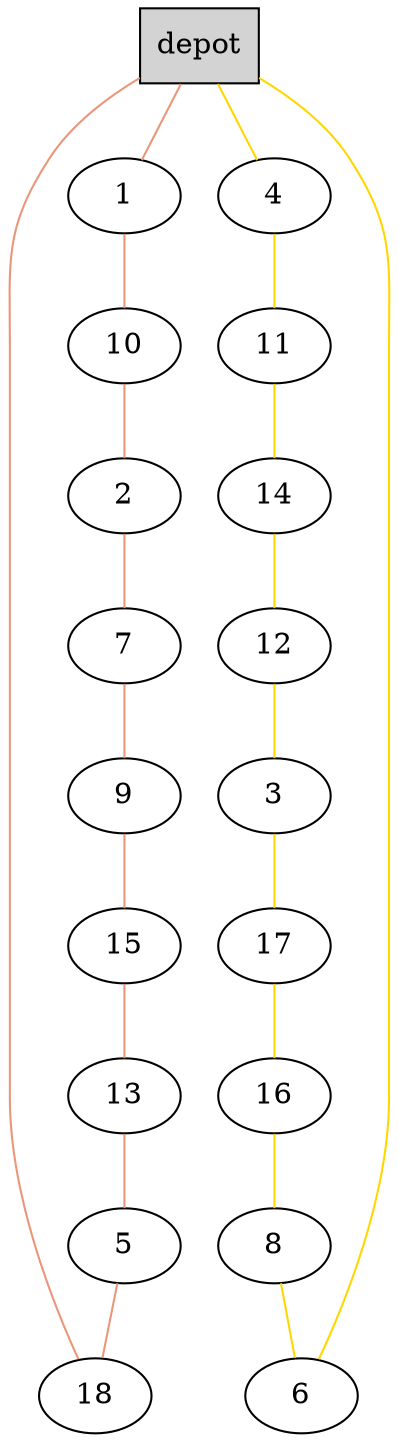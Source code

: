 graph G {
  0[shape = box, label = "depot", style = filled ];
  1[shape = ellipse];
  "0"--"1"[color = darksalmon];
  10[shape = ellipse];
  "1"--"10"[color = darksalmon];
  2[shape = ellipse];
  "10"--"2"[color = darksalmon];
  7[shape = ellipse];
  "2"--"7"[color = darksalmon];
  9[shape = ellipse];
  "7"--"9"[color = darksalmon];
  15[shape = ellipse];
  "9"--"15"[color = darksalmon];
  13[shape = ellipse];
  "15"--"13"[color = darksalmon];
  5[shape = ellipse];
  "13"--"5"[color = darksalmon];
  18[shape = ellipse];
  "5"--"18"[color = darksalmon];
  "18"--"0"[color = darksalmon];
  4[shape = ellipse];
  "0"--"4"[color = gold];
  11[shape = ellipse];
  "4"--"11"[color = gold];
  14[shape = ellipse];
  "11"--"14"[color = gold];
  12[shape = ellipse];
  "14"--"12"[color = gold];
  3[shape = ellipse];
  "12"--"3"[color = gold];
  17[shape = ellipse];
  "3"--"17"[color = gold];
  16[shape = ellipse];
  "17"--"16"[color = gold];
  8[shape = ellipse];
  "16"--"8"[color = gold];
  6[shape = ellipse];
  "8"--"6"[color = gold];
  "6"--"0"[color = gold];
}
